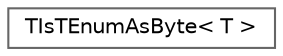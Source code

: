digraph "Graphical Class Hierarchy"
{
 // INTERACTIVE_SVG=YES
 // LATEX_PDF_SIZE
  bgcolor="transparent";
  edge [fontname=Helvetica,fontsize=10,labelfontname=Helvetica,labelfontsize=10];
  node [fontname=Helvetica,fontsize=10,shape=box,height=0.2,width=0.4];
  rankdir="LR";
  Node0 [id="Node000000",label="TIsTEnumAsByte\< T \>",height=0.2,width=0.4,color="grey40", fillcolor="white", style="filled",URL="$db/d1e/structTIsTEnumAsByte.html",tooltip=" "];
}
